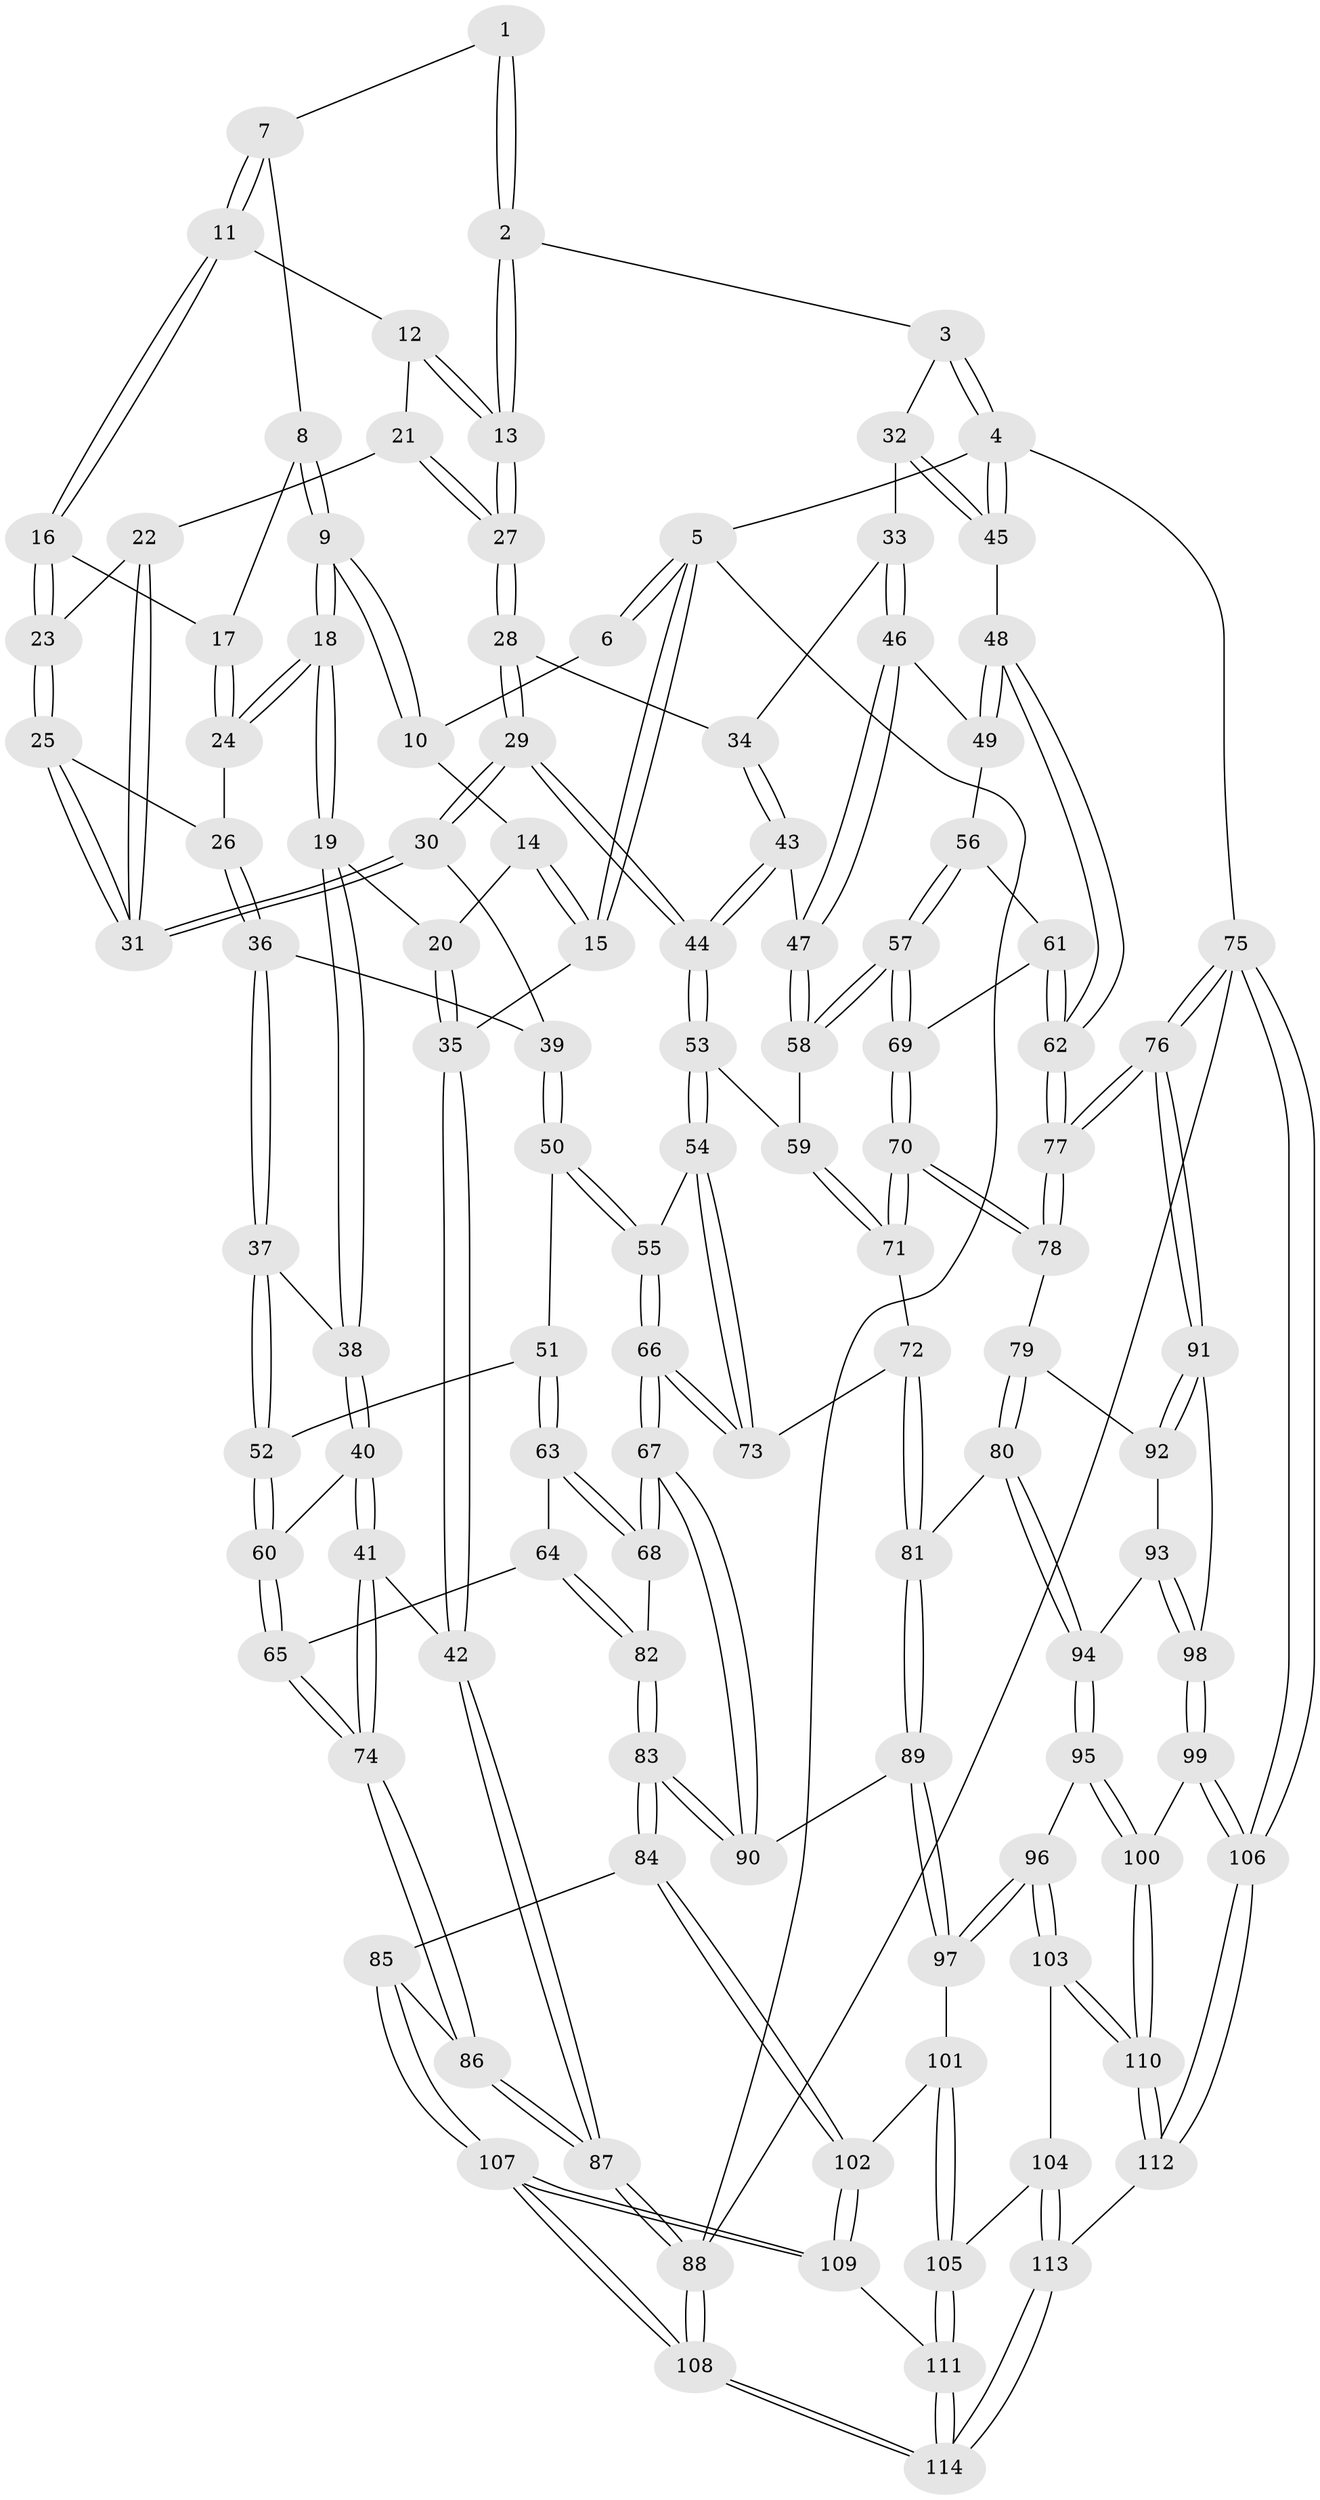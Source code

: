 // coarse degree distribution, {6: 0.11392405063291139, 7: 0.05063291139240506, 2: 0.012658227848101266, 9: 0.012658227848101266, 4: 0.2911392405063291, 5: 0.46835443037974683, 3: 0.05063291139240506}
// Generated by graph-tools (version 1.1) at 2025/21/03/04/25 18:21:12]
// undirected, 114 vertices, 282 edges
graph export_dot {
graph [start="1"]
  node [color=gray90,style=filled];
  1 [pos="+0.382170717866156+0"];
  2 [pos="+0.8133260843705425+0"];
  3 [pos="+0.8185030351285724+0"];
  4 [pos="+1+0"];
  5 [pos="+0+0"];
  6 [pos="+0.18036216798747962+0"];
  7 [pos="+0.39752530000617387+0"];
  8 [pos="+0.2828679977164401+0.0687490178975163"];
  9 [pos="+0.2264699889148384+0.08341562458636725"];
  10 [pos="+0.1959363484007107+0"];
  11 [pos="+0.41179144586422356+0.012357353382990648"];
  12 [pos="+0.42275743205161753+0.02298210464581785"];
  13 [pos="+0.6259672816234303+0.05113094506425909"];
  14 [pos="+0.10169349222808573+0.0757111275934605"];
  15 [pos="+0+0.008272368495558225"];
  16 [pos="+0.381635299967425+0.0570556938710594"];
  17 [pos="+0.3541824930143436+0.07304333753855302"];
  18 [pos="+0.22125371140047945+0.14338801751439262"];
  19 [pos="+0.21619976839049254+0.1513246836288128"];
  20 [pos="+0.14691047262446263+0.14956419792714476"];
  21 [pos="+0.4520211098158245+0.07118912553410704"];
  22 [pos="+0.44973692979080393+0.09301792148590324"];
  23 [pos="+0.39110433690597135+0.1556123910922417"];
  24 [pos="+0.31805095986775245+0.14375134792988936"];
  25 [pos="+0.3890569275919963+0.16878261273607484"];
  26 [pos="+0.37293771159847805+0.1762281143003754"];
  27 [pos="+0.5970114069756128+0.13150455959222995"];
  28 [pos="+0.5942647245857395+0.17791503116063276"];
  29 [pos="+0.566125187483239+0.2394008959978484"];
  30 [pos="+0.544920149686279+0.23912230101975654"];
  31 [pos="+0.4704008172371048+0.1892490047299146"];
  32 [pos="+0.8624210304717838+0.1734215709065278"];
  33 [pos="+0.8618970761789961+0.17466522279628904"];
  34 [pos="+0.8464368212503696+0.18097498727951972"];
  35 [pos="+0+0.28958250420822923"];
  36 [pos="+0.3690941728056602+0.18747581696288484"];
  37 [pos="+0.28950435215207226+0.3144723667174339"];
  38 [pos="+0.23675669702170216+0.2916966022810792"];
  39 [pos="+0.43934153875400606+0.29291340286687123"];
  40 [pos="+0.09892409946801096+0.3508032373796266"];
  41 [pos="+0+0.35181863088459253"];
  42 [pos="+0+0.3078005791896396"];
  43 [pos="+0.7055349151892742+0.3062676134582102"];
  44 [pos="+0.617532421039912+0.3320262462338001"];
  45 [pos="+1+0.18706755100634392"];
  46 [pos="+0.8846476521329582+0.2579859478247365"];
  47 [pos="+0.8215978897307787+0.3632278735384617"];
  48 [pos="+1+0.3251336738064171"];
  49 [pos="+0.9312883750816324+0.3004575795820191"];
  50 [pos="+0.3544481939366075+0.35595140867079167"];
  51 [pos="+0.3306763764202518+0.352185595387946"];
  52 [pos="+0.3273953326332085+0.3506651375414165"];
  53 [pos="+0.6154527823466261+0.3813959428375996"];
  54 [pos="+0.6001845516361913+0.39955098859750365"];
  55 [pos="+0.37978606193791414+0.3825522696264817"];
  56 [pos="+0.9394654544472789+0.3940208717689448"];
  57 [pos="+0.8478099950432825+0.4610495821377912"];
  58 [pos="+0.8222214388007033+0.42455107004485904"];
  59 [pos="+0.6592057233487668+0.4095605224591441"];
  60 [pos="+0.2094280341939832+0.4907428271897136"];
  61 [pos="+1+0.43831273195482645"];
  62 [pos="+1+0.4553150522968523"];
  63 [pos="+0.3071612561771599+0.542564272601313"];
  64 [pos="+0.21743347392126616+0.5305733748636612"];
  65 [pos="+0.2125679340923465+0.5273442626740807"];
  66 [pos="+0.4763131463108464+0.5917458170755093"];
  67 [pos="+0.4688774899620148+0.6108339430477021"];
  68 [pos="+0.3866145415906687+0.5967155081453444"];
  69 [pos="+0.8527688858661983+0.5266212248700222"];
  70 [pos="+0.8474262129330082+0.5587151550771338"];
  71 [pos="+0.7294826947115544+0.5342437937227664"];
  72 [pos="+0.6874495150037886+0.5606258372599453"];
  73 [pos="+0.537614041199126+0.5293073394274298"];
  74 [pos="+0.10315017959002151+0.5697252107489957"];
  75 [pos="+1+1"];
  76 [pos="+1+0.7982799047258313"];
  77 [pos="+1+0.7963573213153118"];
  78 [pos="+0.8495640834237332+0.5641982120762806"];
  79 [pos="+0.8151844867054233+0.6142681513765584"];
  80 [pos="+0.7024111163564848+0.6831983807305269"];
  81 [pos="+0.6723116582356043+0.6717956891041404"];
  82 [pos="+0.23079574312822293+0.6828364919749705"];
  83 [pos="+0.19079642312298567+0.7435974202193267"];
  84 [pos="+0.17583579688580236+0.7610507646308589"];
  85 [pos="+0.15385078020511525+0.7591441459797589"];
  86 [pos="+0.07359233301252562+0.7175775579152562"];
  87 [pos="+0+0.7725450640623123"];
  88 [pos="+0+1"];
  89 [pos="+0.49495038163950333+0.6887702308971113"];
  90 [pos="+0.48726932651583454+0.6702741849098318"];
  91 [pos="+0.8714684006875062+0.7913841315354457"];
  92 [pos="+0.8169967864132767+0.6438002149390798"];
  93 [pos="+0.7881952969693258+0.7629830817439393"];
  94 [pos="+0.7269550045116034+0.7436851062316031"];
  95 [pos="+0.6791457495956834+0.8239853079725439"];
  96 [pos="+0.5119392292125284+0.7802755807955524"];
  97 [pos="+0.4933182293865856+0.7107036463542493"];
  98 [pos="+0.8344604291016772+0.7993862797137014"];
  99 [pos="+0.7729325141291837+0.8869170612473042"];
  100 [pos="+0.7108885059988653+0.8780013546226103"];
  101 [pos="+0.34048709489379275+0.7823386887304076"];
  102 [pos="+0.2343269574195071+0.8131143363199573"];
  103 [pos="+0.49516160962184913+0.8784841196356487"];
  104 [pos="+0.40475898196128157+0.9136669157391042"];
  105 [pos="+0.39066681027497824+0.9127272449412384"];
  106 [pos="+1+1"];
  107 [pos="+0.06659298964258677+0.999255928053365"];
  108 [pos="+0+1"];
  109 [pos="+0.2675028435522463+0.9040136670316676"];
  110 [pos="+0.5872896190508187+1"];
  111 [pos="+0.27980015996357893+0.9172288140881834"];
  112 [pos="+0.6110116675697029+1"];
  113 [pos="+0.3704599054776263+1"];
  114 [pos="+0.2675441874497881+1"];
  1 -- 2;
  1 -- 2;
  1 -- 7;
  2 -- 3;
  2 -- 13;
  2 -- 13;
  3 -- 4;
  3 -- 4;
  3 -- 32;
  4 -- 5;
  4 -- 45;
  4 -- 45;
  4 -- 75;
  5 -- 6;
  5 -- 6;
  5 -- 15;
  5 -- 15;
  5 -- 88;
  6 -- 10;
  7 -- 8;
  7 -- 11;
  7 -- 11;
  8 -- 9;
  8 -- 9;
  8 -- 17;
  9 -- 10;
  9 -- 10;
  9 -- 18;
  9 -- 18;
  10 -- 14;
  11 -- 12;
  11 -- 16;
  11 -- 16;
  12 -- 13;
  12 -- 13;
  12 -- 21;
  13 -- 27;
  13 -- 27;
  14 -- 15;
  14 -- 15;
  14 -- 20;
  15 -- 35;
  16 -- 17;
  16 -- 23;
  16 -- 23;
  17 -- 24;
  17 -- 24;
  18 -- 19;
  18 -- 19;
  18 -- 24;
  18 -- 24;
  19 -- 20;
  19 -- 38;
  19 -- 38;
  20 -- 35;
  20 -- 35;
  21 -- 22;
  21 -- 27;
  21 -- 27;
  22 -- 23;
  22 -- 31;
  22 -- 31;
  23 -- 25;
  23 -- 25;
  24 -- 26;
  25 -- 26;
  25 -- 31;
  25 -- 31;
  26 -- 36;
  26 -- 36;
  27 -- 28;
  27 -- 28;
  28 -- 29;
  28 -- 29;
  28 -- 34;
  29 -- 30;
  29 -- 30;
  29 -- 44;
  29 -- 44;
  30 -- 31;
  30 -- 31;
  30 -- 39;
  32 -- 33;
  32 -- 45;
  32 -- 45;
  33 -- 34;
  33 -- 46;
  33 -- 46;
  34 -- 43;
  34 -- 43;
  35 -- 42;
  35 -- 42;
  36 -- 37;
  36 -- 37;
  36 -- 39;
  37 -- 38;
  37 -- 52;
  37 -- 52;
  38 -- 40;
  38 -- 40;
  39 -- 50;
  39 -- 50;
  40 -- 41;
  40 -- 41;
  40 -- 60;
  41 -- 42;
  41 -- 74;
  41 -- 74;
  42 -- 87;
  42 -- 87;
  43 -- 44;
  43 -- 44;
  43 -- 47;
  44 -- 53;
  44 -- 53;
  45 -- 48;
  46 -- 47;
  46 -- 47;
  46 -- 49;
  47 -- 58;
  47 -- 58;
  48 -- 49;
  48 -- 49;
  48 -- 62;
  48 -- 62;
  49 -- 56;
  50 -- 51;
  50 -- 55;
  50 -- 55;
  51 -- 52;
  51 -- 63;
  51 -- 63;
  52 -- 60;
  52 -- 60;
  53 -- 54;
  53 -- 54;
  53 -- 59;
  54 -- 55;
  54 -- 73;
  54 -- 73;
  55 -- 66;
  55 -- 66;
  56 -- 57;
  56 -- 57;
  56 -- 61;
  57 -- 58;
  57 -- 58;
  57 -- 69;
  57 -- 69;
  58 -- 59;
  59 -- 71;
  59 -- 71;
  60 -- 65;
  60 -- 65;
  61 -- 62;
  61 -- 62;
  61 -- 69;
  62 -- 77;
  62 -- 77;
  63 -- 64;
  63 -- 68;
  63 -- 68;
  64 -- 65;
  64 -- 82;
  64 -- 82;
  65 -- 74;
  65 -- 74;
  66 -- 67;
  66 -- 67;
  66 -- 73;
  66 -- 73;
  67 -- 68;
  67 -- 68;
  67 -- 90;
  67 -- 90;
  68 -- 82;
  69 -- 70;
  69 -- 70;
  70 -- 71;
  70 -- 71;
  70 -- 78;
  70 -- 78;
  71 -- 72;
  72 -- 73;
  72 -- 81;
  72 -- 81;
  74 -- 86;
  74 -- 86;
  75 -- 76;
  75 -- 76;
  75 -- 106;
  75 -- 106;
  75 -- 88;
  76 -- 77;
  76 -- 77;
  76 -- 91;
  76 -- 91;
  77 -- 78;
  77 -- 78;
  78 -- 79;
  79 -- 80;
  79 -- 80;
  79 -- 92;
  80 -- 81;
  80 -- 94;
  80 -- 94;
  81 -- 89;
  81 -- 89;
  82 -- 83;
  82 -- 83;
  83 -- 84;
  83 -- 84;
  83 -- 90;
  83 -- 90;
  84 -- 85;
  84 -- 102;
  84 -- 102;
  85 -- 86;
  85 -- 107;
  85 -- 107;
  86 -- 87;
  86 -- 87;
  87 -- 88;
  87 -- 88;
  88 -- 108;
  88 -- 108;
  89 -- 90;
  89 -- 97;
  89 -- 97;
  91 -- 92;
  91 -- 92;
  91 -- 98;
  92 -- 93;
  93 -- 94;
  93 -- 98;
  93 -- 98;
  94 -- 95;
  94 -- 95;
  95 -- 96;
  95 -- 100;
  95 -- 100;
  96 -- 97;
  96 -- 97;
  96 -- 103;
  96 -- 103;
  97 -- 101;
  98 -- 99;
  98 -- 99;
  99 -- 100;
  99 -- 106;
  99 -- 106;
  100 -- 110;
  100 -- 110;
  101 -- 102;
  101 -- 105;
  101 -- 105;
  102 -- 109;
  102 -- 109;
  103 -- 104;
  103 -- 110;
  103 -- 110;
  104 -- 105;
  104 -- 113;
  104 -- 113;
  105 -- 111;
  105 -- 111;
  106 -- 112;
  106 -- 112;
  107 -- 108;
  107 -- 108;
  107 -- 109;
  107 -- 109;
  108 -- 114;
  108 -- 114;
  109 -- 111;
  110 -- 112;
  110 -- 112;
  111 -- 114;
  111 -- 114;
  112 -- 113;
  113 -- 114;
  113 -- 114;
}
